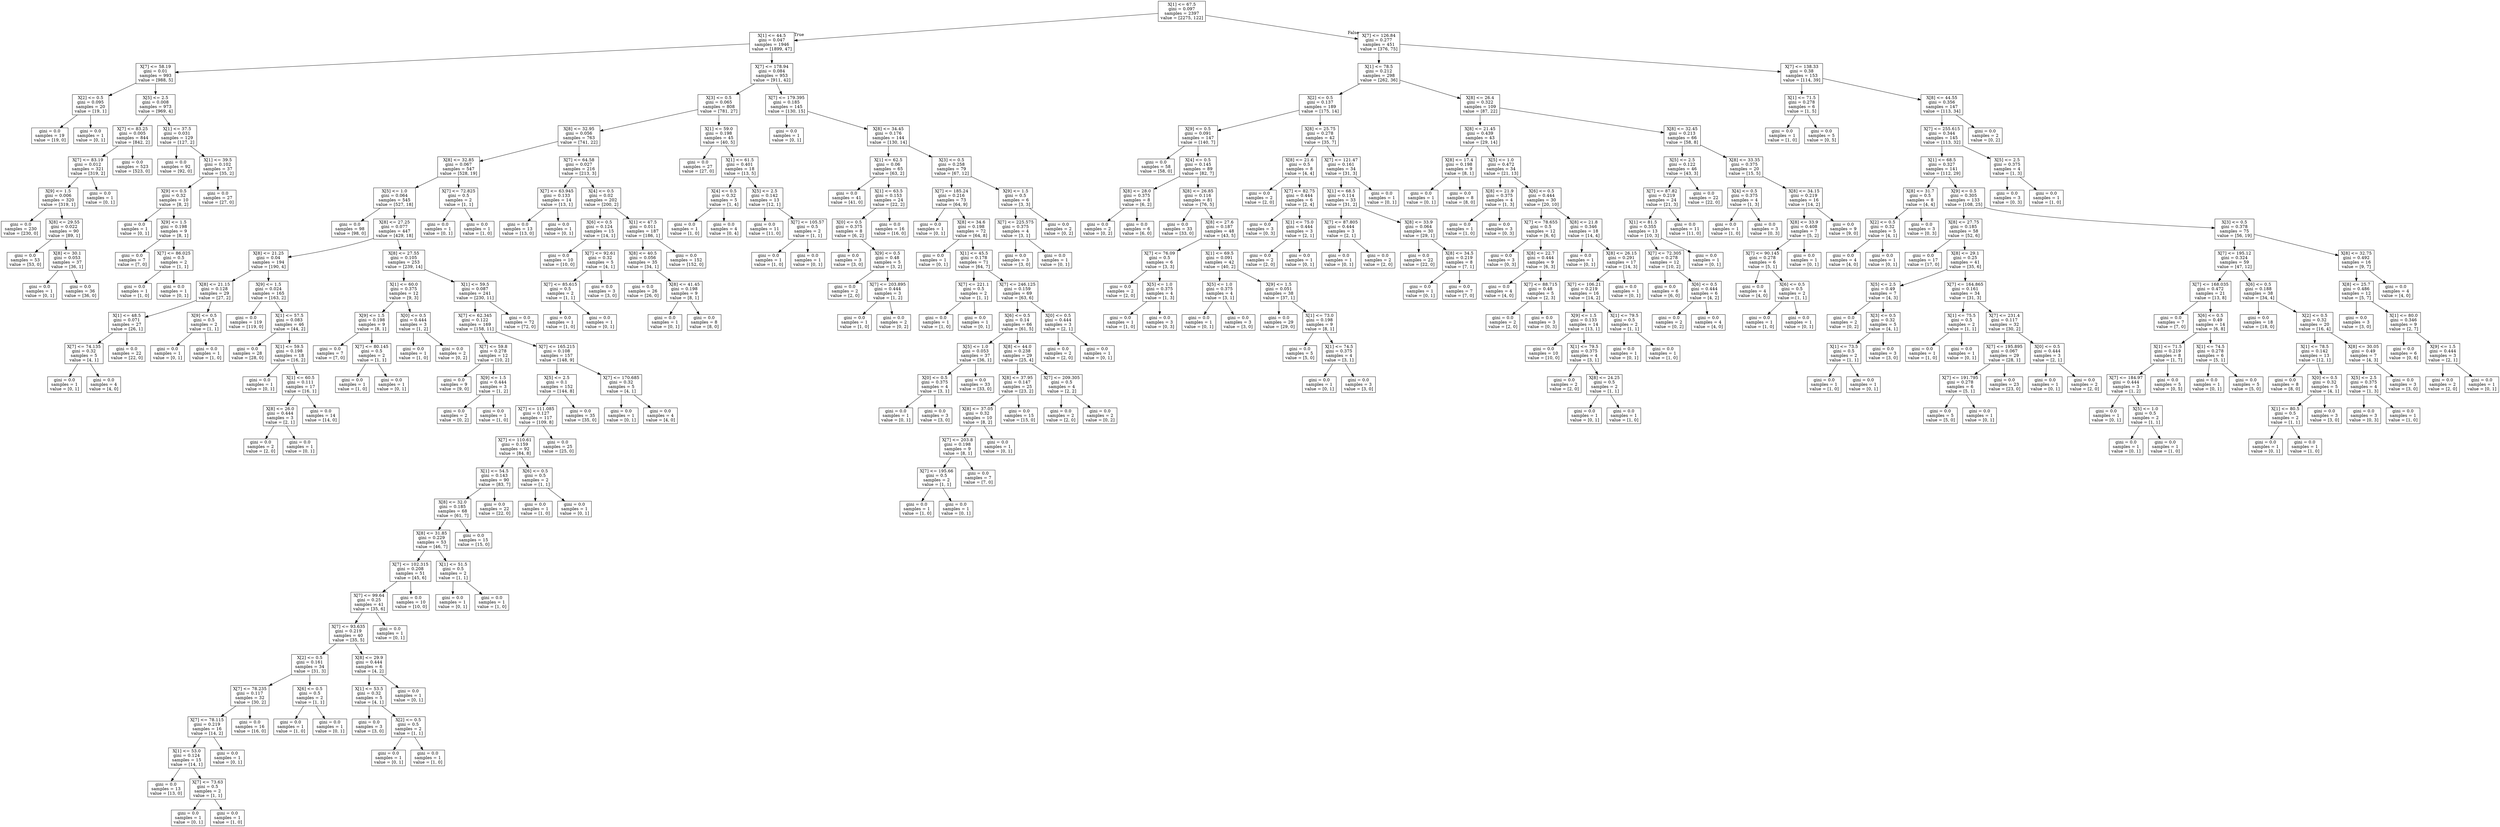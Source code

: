 digraph Tree {
node [shape=box] ;
0 [label="X[1] <= 67.5\ngini = 0.097\nsamples = 2397\nvalue = [2275, 122]"] ;
1 [label="X[1] <= 44.5\ngini = 0.047\nsamples = 1946\nvalue = [1899, 47]"] ;
0 -> 1 [labeldistance=2.5, labelangle=45, headlabel="True"] ;
2 [label="X[7] <= 58.19\ngini = 0.01\nsamples = 993\nvalue = [988, 5]"] ;
1 -> 2 ;
3 [label="X[2] <= 0.5\ngini = 0.095\nsamples = 20\nvalue = [19, 1]"] ;
2 -> 3 ;
4 [label="gini = 0.0\nsamples = 19\nvalue = [19, 0]"] ;
3 -> 4 ;
5 [label="gini = 0.0\nsamples = 1\nvalue = [0, 1]"] ;
3 -> 5 ;
6 [label="X[5] <= 2.5\ngini = 0.008\nsamples = 973\nvalue = [969, 4]"] ;
2 -> 6 ;
7 [label="X[7] <= 83.25\ngini = 0.005\nsamples = 844\nvalue = [842, 2]"] ;
6 -> 7 ;
8 [label="X[7] <= 83.19\ngini = 0.012\nsamples = 321\nvalue = [319, 2]"] ;
7 -> 8 ;
9 [label="X[9] <= 1.5\ngini = 0.006\nsamples = 320\nvalue = [319, 1]"] ;
8 -> 9 ;
10 [label="gini = 0.0\nsamples = 230\nvalue = [230, 0]"] ;
9 -> 10 ;
11 [label="X[8] <= 29.55\ngini = 0.022\nsamples = 90\nvalue = [89, 1]"] ;
9 -> 11 ;
12 [label="gini = 0.0\nsamples = 53\nvalue = [53, 0]"] ;
11 -> 12 ;
13 [label="X[8] <= 30.1\ngini = 0.053\nsamples = 37\nvalue = [36, 1]"] ;
11 -> 13 ;
14 [label="gini = 0.0\nsamples = 1\nvalue = [0, 1]"] ;
13 -> 14 ;
15 [label="gini = 0.0\nsamples = 36\nvalue = [36, 0]"] ;
13 -> 15 ;
16 [label="gini = 0.0\nsamples = 1\nvalue = [0, 1]"] ;
8 -> 16 ;
17 [label="gini = 0.0\nsamples = 523\nvalue = [523, 0]"] ;
7 -> 17 ;
18 [label="X[1] <= 37.5\ngini = 0.031\nsamples = 129\nvalue = [127, 2]"] ;
6 -> 18 ;
19 [label="gini = 0.0\nsamples = 92\nvalue = [92, 0]"] ;
18 -> 19 ;
20 [label="X[1] <= 39.5\ngini = 0.102\nsamples = 37\nvalue = [35, 2]"] ;
18 -> 20 ;
21 [label="X[9] <= 0.5\ngini = 0.32\nsamples = 10\nvalue = [8, 2]"] ;
20 -> 21 ;
22 [label="gini = 0.0\nsamples = 1\nvalue = [0, 1]"] ;
21 -> 22 ;
23 [label="X[9] <= 1.5\ngini = 0.198\nsamples = 9\nvalue = [8, 1]"] ;
21 -> 23 ;
24 [label="gini = 0.0\nsamples = 7\nvalue = [7, 0]"] ;
23 -> 24 ;
25 [label="X[7] <= 86.025\ngini = 0.5\nsamples = 2\nvalue = [1, 1]"] ;
23 -> 25 ;
26 [label="gini = 0.0\nsamples = 1\nvalue = [1, 0]"] ;
25 -> 26 ;
27 [label="gini = 0.0\nsamples = 1\nvalue = [0, 1]"] ;
25 -> 27 ;
28 [label="gini = 0.0\nsamples = 27\nvalue = [27, 0]"] ;
20 -> 28 ;
29 [label="X[7] <= 178.94\ngini = 0.084\nsamples = 953\nvalue = [911, 42]"] ;
1 -> 29 ;
30 [label="X[3] <= 0.5\ngini = 0.065\nsamples = 808\nvalue = [781, 27]"] ;
29 -> 30 ;
31 [label="X[8] <= 32.95\ngini = 0.056\nsamples = 763\nvalue = [741, 22]"] ;
30 -> 31 ;
32 [label="X[8] <= 32.85\ngini = 0.067\nsamples = 547\nvalue = [528, 19]"] ;
31 -> 32 ;
33 [label="X[5] <= 1.0\ngini = 0.064\nsamples = 545\nvalue = [527, 18]"] ;
32 -> 33 ;
34 [label="gini = 0.0\nsamples = 98\nvalue = [98, 0]"] ;
33 -> 34 ;
35 [label="X[8] <= 27.25\ngini = 0.077\nsamples = 447\nvalue = [429, 18]"] ;
33 -> 35 ;
36 [label="X[8] <= 21.25\ngini = 0.04\nsamples = 194\nvalue = [190, 4]"] ;
35 -> 36 ;
37 [label="X[8] <= 21.15\ngini = 0.128\nsamples = 29\nvalue = [27, 2]"] ;
36 -> 37 ;
38 [label="X[1] <= 48.5\ngini = 0.071\nsamples = 27\nvalue = [26, 1]"] ;
37 -> 38 ;
39 [label="X[7] <= 74.135\ngini = 0.32\nsamples = 5\nvalue = [4, 1]"] ;
38 -> 39 ;
40 [label="gini = 0.0\nsamples = 1\nvalue = [0, 1]"] ;
39 -> 40 ;
41 [label="gini = 0.0\nsamples = 4\nvalue = [4, 0]"] ;
39 -> 41 ;
42 [label="gini = 0.0\nsamples = 22\nvalue = [22, 0]"] ;
38 -> 42 ;
43 [label="X[9] <= 0.5\ngini = 0.5\nsamples = 2\nvalue = [1, 1]"] ;
37 -> 43 ;
44 [label="gini = 0.0\nsamples = 1\nvalue = [0, 1]"] ;
43 -> 44 ;
45 [label="gini = 0.0\nsamples = 1\nvalue = [1, 0]"] ;
43 -> 45 ;
46 [label="X[9] <= 1.5\ngini = 0.024\nsamples = 165\nvalue = [163, 2]"] ;
36 -> 46 ;
47 [label="gini = 0.0\nsamples = 119\nvalue = [119, 0]"] ;
46 -> 47 ;
48 [label="X[1] <= 57.5\ngini = 0.083\nsamples = 46\nvalue = [44, 2]"] ;
46 -> 48 ;
49 [label="gini = 0.0\nsamples = 28\nvalue = [28, 0]"] ;
48 -> 49 ;
50 [label="X[1] <= 59.5\ngini = 0.198\nsamples = 18\nvalue = [16, 2]"] ;
48 -> 50 ;
51 [label="gini = 0.0\nsamples = 1\nvalue = [0, 1]"] ;
50 -> 51 ;
52 [label="X[1] <= 60.5\ngini = 0.111\nsamples = 17\nvalue = [16, 1]"] ;
50 -> 52 ;
53 [label="X[8] <= 26.0\ngini = 0.444\nsamples = 3\nvalue = [2, 1]"] ;
52 -> 53 ;
54 [label="gini = 0.0\nsamples = 2\nvalue = [2, 0]"] ;
53 -> 54 ;
55 [label="gini = 0.0\nsamples = 1\nvalue = [0, 1]"] ;
53 -> 55 ;
56 [label="gini = 0.0\nsamples = 14\nvalue = [14, 0]"] ;
52 -> 56 ;
57 [label="X[8] <= 27.55\ngini = 0.105\nsamples = 253\nvalue = [239, 14]"] ;
35 -> 57 ;
58 [label="X[1] <= 60.0\ngini = 0.375\nsamples = 12\nvalue = [9, 3]"] ;
57 -> 58 ;
59 [label="X[9] <= 1.5\ngini = 0.198\nsamples = 9\nvalue = [8, 1]"] ;
58 -> 59 ;
60 [label="gini = 0.0\nsamples = 7\nvalue = [7, 0]"] ;
59 -> 60 ;
61 [label="X[7] <= 80.145\ngini = 0.5\nsamples = 2\nvalue = [1, 1]"] ;
59 -> 61 ;
62 [label="gini = 0.0\nsamples = 1\nvalue = [1, 0]"] ;
61 -> 62 ;
63 [label="gini = 0.0\nsamples = 1\nvalue = [0, 1]"] ;
61 -> 63 ;
64 [label="X[0] <= 0.5\ngini = 0.444\nsamples = 3\nvalue = [1, 2]"] ;
58 -> 64 ;
65 [label="gini = 0.0\nsamples = 1\nvalue = [1, 0]"] ;
64 -> 65 ;
66 [label="gini = 0.0\nsamples = 2\nvalue = [0, 2]"] ;
64 -> 66 ;
67 [label="X[1] <= 59.5\ngini = 0.087\nsamples = 241\nvalue = [230, 11]"] ;
57 -> 67 ;
68 [label="X[7] <= 62.345\ngini = 0.122\nsamples = 169\nvalue = [158, 11]"] ;
67 -> 68 ;
69 [label="X[7] <= 59.8\ngini = 0.278\nsamples = 12\nvalue = [10, 2]"] ;
68 -> 69 ;
70 [label="gini = 0.0\nsamples = 9\nvalue = [9, 0]"] ;
69 -> 70 ;
71 [label="X[9] <= 1.5\ngini = 0.444\nsamples = 3\nvalue = [1, 2]"] ;
69 -> 71 ;
72 [label="gini = 0.0\nsamples = 2\nvalue = [0, 2]"] ;
71 -> 72 ;
73 [label="gini = 0.0\nsamples = 1\nvalue = [1, 0]"] ;
71 -> 73 ;
74 [label="X[7] <= 165.215\ngini = 0.108\nsamples = 157\nvalue = [148, 9]"] ;
68 -> 74 ;
75 [label="X[5] <= 2.5\ngini = 0.1\nsamples = 152\nvalue = [144, 8]"] ;
74 -> 75 ;
76 [label="X[7] <= 111.085\ngini = 0.127\nsamples = 117\nvalue = [109, 8]"] ;
75 -> 76 ;
77 [label="X[7] <= 110.61\ngini = 0.159\nsamples = 92\nvalue = [84, 8]"] ;
76 -> 77 ;
78 [label="X[1] <= 54.5\ngini = 0.143\nsamples = 90\nvalue = [83, 7]"] ;
77 -> 78 ;
79 [label="X[8] <= 32.0\ngini = 0.185\nsamples = 68\nvalue = [61, 7]"] ;
78 -> 79 ;
80 [label="X[8] <= 31.85\ngini = 0.229\nsamples = 53\nvalue = [46, 7]"] ;
79 -> 80 ;
81 [label="X[7] <= 102.315\ngini = 0.208\nsamples = 51\nvalue = [45, 6]"] ;
80 -> 81 ;
82 [label="X[7] <= 99.64\ngini = 0.25\nsamples = 41\nvalue = [35, 6]"] ;
81 -> 82 ;
83 [label="X[7] <= 93.635\ngini = 0.219\nsamples = 40\nvalue = [35, 5]"] ;
82 -> 83 ;
84 [label="X[2] <= 0.5\ngini = 0.161\nsamples = 34\nvalue = [31, 3]"] ;
83 -> 84 ;
85 [label="X[7] <= 78.235\ngini = 0.117\nsamples = 32\nvalue = [30, 2]"] ;
84 -> 85 ;
86 [label="X[7] <= 78.115\ngini = 0.219\nsamples = 16\nvalue = [14, 2]"] ;
85 -> 86 ;
87 [label="X[1] <= 53.0\ngini = 0.124\nsamples = 15\nvalue = [14, 1]"] ;
86 -> 87 ;
88 [label="gini = 0.0\nsamples = 13\nvalue = [13, 0]"] ;
87 -> 88 ;
89 [label="X[7] <= 73.63\ngini = 0.5\nsamples = 2\nvalue = [1, 1]"] ;
87 -> 89 ;
90 [label="gini = 0.0\nsamples = 1\nvalue = [0, 1]"] ;
89 -> 90 ;
91 [label="gini = 0.0\nsamples = 1\nvalue = [1, 0]"] ;
89 -> 91 ;
92 [label="gini = 0.0\nsamples = 1\nvalue = [0, 1]"] ;
86 -> 92 ;
93 [label="gini = 0.0\nsamples = 16\nvalue = [16, 0]"] ;
85 -> 93 ;
94 [label="X[6] <= 0.5\ngini = 0.5\nsamples = 2\nvalue = [1, 1]"] ;
84 -> 94 ;
95 [label="gini = 0.0\nsamples = 1\nvalue = [1, 0]"] ;
94 -> 95 ;
96 [label="gini = 0.0\nsamples = 1\nvalue = [0, 1]"] ;
94 -> 96 ;
97 [label="X[8] <= 29.9\ngini = 0.444\nsamples = 6\nvalue = [4, 2]"] ;
83 -> 97 ;
98 [label="X[1] <= 53.5\ngini = 0.32\nsamples = 5\nvalue = [4, 1]"] ;
97 -> 98 ;
99 [label="gini = 0.0\nsamples = 3\nvalue = [3, 0]"] ;
98 -> 99 ;
100 [label="X[2] <= 0.5\ngini = 0.5\nsamples = 2\nvalue = [1, 1]"] ;
98 -> 100 ;
101 [label="gini = 0.0\nsamples = 1\nvalue = [0, 1]"] ;
100 -> 101 ;
102 [label="gini = 0.0\nsamples = 1\nvalue = [1, 0]"] ;
100 -> 102 ;
103 [label="gini = 0.0\nsamples = 1\nvalue = [0, 1]"] ;
97 -> 103 ;
104 [label="gini = 0.0\nsamples = 1\nvalue = [0, 1]"] ;
82 -> 104 ;
105 [label="gini = 0.0\nsamples = 10\nvalue = [10, 0]"] ;
81 -> 105 ;
106 [label="X[1] <= 51.5\ngini = 0.5\nsamples = 2\nvalue = [1, 1]"] ;
80 -> 106 ;
107 [label="gini = 0.0\nsamples = 1\nvalue = [0, 1]"] ;
106 -> 107 ;
108 [label="gini = 0.0\nsamples = 1\nvalue = [1, 0]"] ;
106 -> 108 ;
109 [label="gini = 0.0\nsamples = 15\nvalue = [15, 0]"] ;
79 -> 109 ;
110 [label="gini = 0.0\nsamples = 22\nvalue = [22, 0]"] ;
78 -> 110 ;
111 [label="X[6] <= 0.5\ngini = 0.5\nsamples = 2\nvalue = [1, 1]"] ;
77 -> 111 ;
112 [label="gini = 0.0\nsamples = 1\nvalue = [1, 0]"] ;
111 -> 112 ;
113 [label="gini = 0.0\nsamples = 1\nvalue = [0, 1]"] ;
111 -> 113 ;
114 [label="gini = 0.0\nsamples = 25\nvalue = [25, 0]"] ;
76 -> 114 ;
115 [label="gini = 0.0\nsamples = 35\nvalue = [35, 0]"] ;
75 -> 115 ;
116 [label="X[7] <= 170.685\ngini = 0.32\nsamples = 5\nvalue = [4, 1]"] ;
74 -> 116 ;
117 [label="gini = 0.0\nsamples = 1\nvalue = [0, 1]"] ;
116 -> 117 ;
118 [label="gini = 0.0\nsamples = 4\nvalue = [4, 0]"] ;
116 -> 118 ;
119 [label="gini = 0.0\nsamples = 72\nvalue = [72, 0]"] ;
67 -> 119 ;
120 [label="X[7] <= 72.825\ngini = 0.5\nsamples = 2\nvalue = [1, 1]"] ;
32 -> 120 ;
121 [label="gini = 0.0\nsamples = 1\nvalue = [0, 1]"] ;
120 -> 121 ;
122 [label="gini = 0.0\nsamples = 1\nvalue = [1, 0]"] ;
120 -> 122 ;
123 [label="X[7] <= 64.58\ngini = 0.027\nsamples = 216\nvalue = [213, 3]"] ;
31 -> 123 ;
124 [label="X[7] <= 63.945\ngini = 0.133\nsamples = 14\nvalue = [13, 1]"] ;
123 -> 124 ;
125 [label="gini = 0.0\nsamples = 13\nvalue = [13, 0]"] ;
124 -> 125 ;
126 [label="gini = 0.0\nsamples = 1\nvalue = [0, 1]"] ;
124 -> 126 ;
127 [label="X[4] <= 0.5\ngini = 0.02\nsamples = 202\nvalue = [200, 2]"] ;
123 -> 127 ;
128 [label="X[6] <= 0.5\ngini = 0.124\nsamples = 15\nvalue = [14, 1]"] ;
127 -> 128 ;
129 [label="gini = 0.0\nsamples = 10\nvalue = [10, 0]"] ;
128 -> 129 ;
130 [label="X[7] <= 92.61\ngini = 0.32\nsamples = 5\nvalue = [4, 1]"] ;
128 -> 130 ;
131 [label="X[7] <= 85.615\ngini = 0.5\nsamples = 2\nvalue = [1, 1]"] ;
130 -> 131 ;
132 [label="gini = 0.0\nsamples = 1\nvalue = [1, 0]"] ;
131 -> 132 ;
133 [label="gini = 0.0\nsamples = 1\nvalue = [0, 1]"] ;
131 -> 133 ;
134 [label="gini = 0.0\nsamples = 3\nvalue = [3, 0]"] ;
130 -> 134 ;
135 [label="X[1] <= 47.5\ngini = 0.011\nsamples = 187\nvalue = [186, 1]"] ;
127 -> 135 ;
136 [label="X[8] <= 40.5\ngini = 0.056\nsamples = 35\nvalue = [34, 1]"] ;
135 -> 136 ;
137 [label="gini = 0.0\nsamples = 26\nvalue = [26, 0]"] ;
136 -> 137 ;
138 [label="X[8] <= 41.45\ngini = 0.198\nsamples = 9\nvalue = [8, 1]"] ;
136 -> 138 ;
139 [label="gini = 0.0\nsamples = 1\nvalue = [0, 1]"] ;
138 -> 139 ;
140 [label="gini = 0.0\nsamples = 8\nvalue = [8, 0]"] ;
138 -> 140 ;
141 [label="gini = 0.0\nsamples = 152\nvalue = [152, 0]"] ;
135 -> 141 ;
142 [label="X[1] <= 59.0\ngini = 0.198\nsamples = 45\nvalue = [40, 5]"] ;
30 -> 142 ;
143 [label="gini = 0.0\nsamples = 27\nvalue = [27, 0]"] ;
142 -> 143 ;
144 [label="X[1] <= 61.5\ngini = 0.401\nsamples = 18\nvalue = [13, 5]"] ;
142 -> 144 ;
145 [label="X[4] <= 0.5\ngini = 0.32\nsamples = 5\nvalue = [1, 4]"] ;
144 -> 145 ;
146 [label="gini = 0.0\nsamples = 1\nvalue = [1, 0]"] ;
145 -> 146 ;
147 [label="gini = 0.0\nsamples = 4\nvalue = [0, 4]"] ;
145 -> 147 ;
148 [label="X[5] <= 2.5\ngini = 0.142\nsamples = 13\nvalue = [12, 1]"] ;
144 -> 148 ;
149 [label="gini = 0.0\nsamples = 11\nvalue = [11, 0]"] ;
148 -> 149 ;
150 [label="X[7] <= 105.57\ngini = 0.5\nsamples = 2\nvalue = [1, 1]"] ;
148 -> 150 ;
151 [label="gini = 0.0\nsamples = 1\nvalue = [1, 0]"] ;
150 -> 151 ;
152 [label="gini = 0.0\nsamples = 1\nvalue = [0, 1]"] ;
150 -> 152 ;
153 [label="X[7] <= 179.395\ngini = 0.185\nsamples = 145\nvalue = [130, 15]"] ;
29 -> 153 ;
154 [label="gini = 0.0\nsamples = 1\nvalue = [0, 1]"] ;
153 -> 154 ;
155 [label="X[8] <= 34.45\ngini = 0.176\nsamples = 144\nvalue = [130, 14]"] ;
153 -> 155 ;
156 [label="X[1] <= 62.5\ngini = 0.06\nsamples = 65\nvalue = [63, 2]"] ;
155 -> 156 ;
157 [label="gini = 0.0\nsamples = 41\nvalue = [41, 0]"] ;
156 -> 157 ;
158 [label="X[1] <= 63.5\ngini = 0.153\nsamples = 24\nvalue = [22, 2]"] ;
156 -> 158 ;
159 [label="X[0] <= 0.5\ngini = 0.375\nsamples = 8\nvalue = [6, 2]"] ;
158 -> 159 ;
160 [label="gini = 0.0\nsamples = 3\nvalue = [3, 0]"] ;
159 -> 160 ;
161 [label="X[9] <= 0.5\ngini = 0.48\nsamples = 5\nvalue = [3, 2]"] ;
159 -> 161 ;
162 [label="gini = 0.0\nsamples = 2\nvalue = [2, 0]"] ;
161 -> 162 ;
163 [label="X[7] <= 203.895\ngini = 0.444\nsamples = 3\nvalue = [1, 2]"] ;
161 -> 163 ;
164 [label="gini = 0.0\nsamples = 1\nvalue = [1, 0]"] ;
163 -> 164 ;
165 [label="gini = 0.0\nsamples = 2\nvalue = [0, 2]"] ;
163 -> 165 ;
166 [label="gini = 0.0\nsamples = 16\nvalue = [16, 0]"] ;
158 -> 166 ;
167 [label="X[3] <= 0.5\ngini = 0.258\nsamples = 79\nvalue = [67, 12]"] ;
155 -> 167 ;
168 [label="X[7] <= 185.24\ngini = 0.216\nsamples = 73\nvalue = [64, 9]"] ;
167 -> 168 ;
169 [label="gini = 0.0\nsamples = 1\nvalue = [0, 1]"] ;
168 -> 169 ;
170 [label="X[8] <= 34.6\ngini = 0.198\nsamples = 72\nvalue = [64, 8]"] ;
168 -> 170 ;
171 [label="gini = 0.0\nsamples = 1\nvalue = [0, 1]"] ;
170 -> 171 ;
172 [label="X[1] <= 45.5\ngini = 0.178\nsamples = 71\nvalue = [64, 7]"] ;
170 -> 172 ;
173 [label="X[7] <= 221.1\ngini = 0.5\nsamples = 2\nvalue = [1, 1]"] ;
172 -> 173 ;
174 [label="gini = 0.0\nsamples = 1\nvalue = [1, 0]"] ;
173 -> 174 ;
175 [label="gini = 0.0\nsamples = 1\nvalue = [0, 1]"] ;
173 -> 175 ;
176 [label="X[7] <= 246.125\ngini = 0.159\nsamples = 69\nvalue = [63, 6]"] ;
172 -> 176 ;
177 [label="X[6] <= 0.5\ngini = 0.14\nsamples = 66\nvalue = [61, 5]"] ;
176 -> 177 ;
178 [label="X[5] <= 1.0\ngini = 0.053\nsamples = 37\nvalue = [36, 1]"] ;
177 -> 178 ;
179 [label="X[0] <= 0.5\ngini = 0.375\nsamples = 4\nvalue = [3, 1]"] ;
178 -> 179 ;
180 [label="gini = 0.0\nsamples = 1\nvalue = [0, 1]"] ;
179 -> 180 ;
181 [label="gini = 0.0\nsamples = 3\nvalue = [3, 0]"] ;
179 -> 181 ;
182 [label="gini = 0.0\nsamples = 33\nvalue = [33, 0]"] ;
178 -> 182 ;
183 [label="X[8] <= 44.0\ngini = 0.238\nsamples = 29\nvalue = [25, 4]"] ;
177 -> 183 ;
184 [label="X[8] <= 37.95\ngini = 0.147\nsamples = 25\nvalue = [23, 2]"] ;
183 -> 184 ;
185 [label="X[8] <= 37.05\ngini = 0.32\nsamples = 10\nvalue = [8, 2]"] ;
184 -> 185 ;
186 [label="X[7] <= 203.8\ngini = 0.198\nsamples = 9\nvalue = [8, 1]"] ;
185 -> 186 ;
187 [label="X[7] <= 195.66\ngini = 0.5\nsamples = 2\nvalue = [1, 1]"] ;
186 -> 187 ;
188 [label="gini = 0.0\nsamples = 1\nvalue = [1, 0]"] ;
187 -> 188 ;
189 [label="gini = 0.0\nsamples = 1\nvalue = [0, 1]"] ;
187 -> 189 ;
190 [label="gini = 0.0\nsamples = 7\nvalue = [7, 0]"] ;
186 -> 190 ;
191 [label="gini = 0.0\nsamples = 1\nvalue = [0, 1]"] ;
185 -> 191 ;
192 [label="gini = 0.0\nsamples = 15\nvalue = [15, 0]"] ;
184 -> 192 ;
193 [label="X[7] <= 209.305\ngini = 0.5\nsamples = 4\nvalue = [2, 2]"] ;
183 -> 193 ;
194 [label="gini = 0.0\nsamples = 2\nvalue = [2, 0]"] ;
193 -> 194 ;
195 [label="gini = 0.0\nsamples = 2\nvalue = [0, 2]"] ;
193 -> 195 ;
196 [label="X[0] <= 0.5\ngini = 0.444\nsamples = 3\nvalue = [2, 1]"] ;
176 -> 196 ;
197 [label="gini = 0.0\nsamples = 2\nvalue = [2, 0]"] ;
196 -> 197 ;
198 [label="gini = 0.0\nsamples = 1\nvalue = [0, 1]"] ;
196 -> 198 ;
199 [label="X[9] <= 1.5\ngini = 0.5\nsamples = 6\nvalue = [3, 3]"] ;
167 -> 199 ;
200 [label="X[7] <= 225.575\ngini = 0.375\nsamples = 4\nvalue = [3, 1]"] ;
199 -> 200 ;
201 [label="gini = 0.0\nsamples = 3\nvalue = [3, 0]"] ;
200 -> 201 ;
202 [label="gini = 0.0\nsamples = 1\nvalue = [0, 1]"] ;
200 -> 202 ;
203 [label="gini = 0.0\nsamples = 2\nvalue = [0, 2]"] ;
199 -> 203 ;
204 [label="X[7] <= 126.84\ngini = 0.277\nsamples = 451\nvalue = [376, 75]"] ;
0 -> 204 [labeldistance=2.5, labelangle=-45, headlabel="False"] ;
205 [label="X[1] <= 78.5\ngini = 0.212\nsamples = 298\nvalue = [262, 36]"] ;
204 -> 205 ;
206 [label="X[2] <= 0.5\ngini = 0.137\nsamples = 189\nvalue = [175, 14]"] ;
205 -> 206 ;
207 [label="X[9] <= 0.5\ngini = 0.091\nsamples = 147\nvalue = [140, 7]"] ;
206 -> 207 ;
208 [label="gini = 0.0\nsamples = 58\nvalue = [58, 0]"] ;
207 -> 208 ;
209 [label="X[4] <= 0.5\ngini = 0.145\nsamples = 89\nvalue = [82, 7]"] ;
207 -> 209 ;
210 [label="X[8] <= 28.0\ngini = 0.375\nsamples = 8\nvalue = [6, 2]"] ;
209 -> 210 ;
211 [label="gini = 0.0\nsamples = 2\nvalue = [0, 2]"] ;
210 -> 211 ;
212 [label="gini = 0.0\nsamples = 6\nvalue = [6, 0]"] ;
210 -> 212 ;
213 [label="X[8] <= 26.85\ngini = 0.116\nsamples = 81\nvalue = [76, 5]"] ;
209 -> 213 ;
214 [label="gini = 0.0\nsamples = 33\nvalue = [33, 0]"] ;
213 -> 214 ;
215 [label="X[8] <= 27.6\ngini = 0.187\nsamples = 48\nvalue = [43, 5]"] ;
213 -> 215 ;
216 [label="X[7] <= 76.09\ngini = 0.5\nsamples = 6\nvalue = [3, 3]"] ;
215 -> 216 ;
217 [label="gini = 0.0\nsamples = 2\nvalue = [2, 0]"] ;
216 -> 217 ;
218 [label="X[5] <= 1.0\ngini = 0.375\nsamples = 4\nvalue = [1, 3]"] ;
216 -> 218 ;
219 [label="gini = 0.0\nsamples = 1\nvalue = [1, 0]"] ;
218 -> 219 ;
220 [label="gini = 0.0\nsamples = 3\nvalue = [0, 3]"] ;
218 -> 220 ;
221 [label="X[1] <= 69.5\ngini = 0.091\nsamples = 42\nvalue = [40, 2]"] ;
215 -> 221 ;
222 [label="X[5] <= 1.0\ngini = 0.375\nsamples = 4\nvalue = [3, 1]"] ;
221 -> 222 ;
223 [label="gini = 0.0\nsamples = 1\nvalue = [0, 1]"] ;
222 -> 223 ;
224 [label="gini = 0.0\nsamples = 3\nvalue = [3, 0]"] ;
222 -> 224 ;
225 [label="X[9] <= 1.5\ngini = 0.051\nsamples = 38\nvalue = [37, 1]"] ;
221 -> 225 ;
226 [label="gini = 0.0\nsamples = 29\nvalue = [29, 0]"] ;
225 -> 226 ;
227 [label="X[1] <= 73.0\ngini = 0.198\nsamples = 9\nvalue = [8, 1]"] ;
225 -> 227 ;
228 [label="gini = 0.0\nsamples = 5\nvalue = [5, 0]"] ;
227 -> 228 ;
229 [label="X[1] <= 74.5\ngini = 0.375\nsamples = 4\nvalue = [3, 1]"] ;
227 -> 229 ;
230 [label="gini = 0.0\nsamples = 1\nvalue = [0, 1]"] ;
229 -> 230 ;
231 [label="gini = 0.0\nsamples = 3\nvalue = [3, 0]"] ;
229 -> 231 ;
232 [label="X[8] <= 25.75\ngini = 0.278\nsamples = 42\nvalue = [35, 7]"] ;
206 -> 232 ;
233 [label="X[8] <= 21.6\ngini = 0.5\nsamples = 8\nvalue = [4, 4]"] ;
232 -> 233 ;
234 [label="gini = 0.0\nsamples = 2\nvalue = [2, 0]"] ;
233 -> 234 ;
235 [label="X[7] <= 82.75\ngini = 0.444\nsamples = 6\nvalue = [2, 4]"] ;
233 -> 235 ;
236 [label="gini = 0.0\nsamples = 3\nvalue = [0, 3]"] ;
235 -> 236 ;
237 [label="X[1] <= 75.0\ngini = 0.444\nsamples = 3\nvalue = [2, 1]"] ;
235 -> 237 ;
238 [label="gini = 0.0\nsamples = 2\nvalue = [2, 0]"] ;
237 -> 238 ;
239 [label="gini = 0.0\nsamples = 1\nvalue = [0, 1]"] ;
237 -> 239 ;
240 [label="X[7] <= 121.47\ngini = 0.161\nsamples = 34\nvalue = [31, 3]"] ;
232 -> 240 ;
241 [label="X[1] <= 68.5\ngini = 0.114\nsamples = 33\nvalue = [31, 2]"] ;
240 -> 241 ;
242 [label="X[7] <= 87.805\ngini = 0.444\nsamples = 3\nvalue = [2, 1]"] ;
241 -> 242 ;
243 [label="gini = 0.0\nsamples = 1\nvalue = [0, 1]"] ;
242 -> 243 ;
244 [label="gini = 0.0\nsamples = 2\nvalue = [2, 0]"] ;
242 -> 244 ;
245 [label="X[8] <= 33.9\ngini = 0.064\nsamples = 30\nvalue = [29, 1]"] ;
241 -> 245 ;
246 [label="gini = 0.0\nsamples = 22\nvalue = [22, 0]"] ;
245 -> 246 ;
247 [label="X[8] <= 34.5\ngini = 0.219\nsamples = 8\nvalue = [7, 1]"] ;
245 -> 247 ;
248 [label="gini = 0.0\nsamples = 1\nvalue = [0, 1]"] ;
247 -> 248 ;
249 [label="gini = 0.0\nsamples = 7\nvalue = [7, 0]"] ;
247 -> 249 ;
250 [label="gini = 0.0\nsamples = 1\nvalue = [0, 1]"] ;
240 -> 250 ;
251 [label="X[8] <= 26.4\ngini = 0.322\nsamples = 109\nvalue = [87, 22]"] ;
205 -> 251 ;
252 [label="X[8] <= 21.45\ngini = 0.439\nsamples = 43\nvalue = [29, 14]"] ;
251 -> 252 ;
253 [label="X[8] <= 17.4\ngini = 0.198\nsamples = 9\nvalue = [8, 1]"] ;
252 -> 253 ;
254 [label="gini = 0.0\nsamples = 1\nvalue = [0, 1]"] ;
253 -> 254 ;
255 [label="gini = 0.0\nsamples = 8\nvalue = [8, 0]"] ;
253 -> 255 ;
256 [label="X[5] <= 1.0\ngini = 0.472\nsamples = 34\nvalue = [21, 13]"] ;
252 -> 256 ;
257 [label="X[8] <= 21.9\ngini = 0.375\nsamples = 4\nvalue = [1, 3]"] ;
256 -> 257 ;
258 [label="gini = 0.0\nsamples = 1\nvalue = [1, 0]"] ;
257 -> 258 ;
259 [label="gini = 0.0\nsamples = 3\nvalue = [0, 3]"] ;
257 -> 259 ;
260 [label="X[6] <= 0.5\ngini = 0.444\nsamples = 30\nvalue = [20, 10]"] ;
256 -> 260 ;
261 [label="X[7] <= 78.655\ngini = 0.5\nsamples = 12\nvalue = [6, 6]"] ;
260 -> 261 ;
262 [label="gini = 0.0\nsamples = 3\nvalue = [0, 3]"] ;
261 -> 262 ;
263 [label="X[8] <= 22.7\ngini = 0.444\nsamples = 9\nvalue = [6, 3]"] ;
261 -> 263 ;
264 [label="gini = 0.0\nsamples = 4\nvalue = [4, 0]"] ;
263 -> 264 ;
265 [label="X[7] <= 88.715\ngini = 0.48\nsamples = 5\nvalue = [2, 3]"] ;
263 -> 265 ;
266 [label="gini = 0.0\nsamples = 2\nvalue = [2, 0]"] ;
265 -> 266 ;
267 [label="gini = 0.0\nsamples = 3\nvalue = [0, 3]"] ;
265 -> 267 ;
268 [label="X[8] <= 21.8\ngini = 0.346\nsamples = 18\nvalue = [14, 4]"] ;
260 -> 268 ;
269 [label="gini = 0.0\nsamples = 1\nvalue = [0, 1]"] ;
268 -> 269 ;
270 [label="X[8] <= 26.15\ngini = 0.291\nsamples = 17\nvalue = [14, 3]"] ;
268 -> 270 ;
271 [label="X[7] <= 106.21\ngini = 0.219\nsamples = 16\nvalue = [14, 2]"] ;
270 -> 271 ;
272 [label="X[9] <= 1.5\ngini = 0.133\nsamples = 14\nvalue = [13, 1]"] ;
271 -> 272 ;
273 [label="gini = 0.0\nsamples = 10\nvalue = [10, 0]"] ;
272 -> 273 ;
274 [label="X[1] <= 79.5\ngini = 0.375\nsamples = 4\nvalue = [3, 1]"] ;
272 -> 274 ;
275 [label="gini = 0.0\nsamples = 2\nvalue = [2, 0]"] ;
274 -> 275 ;
276 [label="X[8] <= 24.25\ngini = 0.5\nsamples = 2\nvalue = [1, 1]"] ;
274 -> 276 ;
277 [label="gini = 0.0\nsamples = 1\nvalue = [0, 1]"] ;
276 -> 277 ;
278 [label="gini = 0.0\nsamples = 1\nvalue = [1, 0]"] ;
276 -> 278 ;
279 [label="X[1] <= 79.5\ngini = 0.5\nsamples = 2\nvalue = [1, 1]"] ;
271 -> 279 ;
280 [label="gini = 0.0\nsamples = 1\nvalue = [0, 1]"] ;
279 -> 280 ;
281 [label="gini = 0.0\nsamples = 1\nvalue = [1, 0]"] ;
279 -> 281 ;
282 [label="gini = 0.0\nsamples = 1\nvalue = [0, 1]"] ;
270 -> 282 ;
283 [label="X[8] <= 32.45\ngini = 0.213\nsamples = 66\nvalue = [58, 8]"] ;
251 -> 283 ;
284 [label="X[5] <= 2.5\ngini = 0.122\nsamples = 46\nvalue = [43, 3]"] ;
283 -> 284 ;
285 [label="X[7] <= 87.82\ngini = 0.219\nsamples = 24\nvalue = [21, 3]"] ;
284 -> 285 ;
286 [label="X[1] <= 81.5\ngini = 0.355\nsamples = 13\nvalue = [10, 3]"] ;
285 -> 286 ;
287 [label="X[7] <= 72.305\ngini = 0.278\nsamples = 12\nvalue = [10, 2]"] ;
286 -> 287 ;
288 [label="gini = 0.0\nsamples = 6\nvalue = [6, 0]"] ;
287 -> 288 ;
289 [label="X[6] <= 0.5\ngini = 0.444\nsamples = 6\nvalue = [4, 2]"] ;
287 -> 289 ;
290 [label="gini = 0.0\nsamples = 2\nvalue = [0, 2]"] ;
289 -> 290 ;
291 [label="gini = 0.0\nsamples = 4\nvalue = [4, 0]"] ;
289 -> 291 ;
292 [label="gini = 0.0\nsamples = 1\nvalue = [0, 1]"] ;
286 -> 292 ;
293 [label="gini = 0.0\nsamples = 11\nvalue = [11, 0]"] ;
285 -> 293 ;
294 [label="gini = 0.0\nsamples = 22\nvalue = [22, 0]"] ;
284 -> 294 ;
295 [label="X[8] <= 33.35\ngini = 0.375\nsamples = 20\nvalue = [15, 5]"] ;
283 -> 295 ;
296 [label="X[4] <= 0.5\ngini = 0.375\nsamples = 4\nvalue = [1, 3]"] ;
295 -> 296 ;
297 [label="gini = 0.0\nsamples = 1\nvalue = [1, 0]"] ;
296 -> 297 ;
298 [label="gini = 0.0\nsamples = 3\nvalue = [0, 3]"] ;
296 -> 298 ;
299 [label="X[8] <= 34.15\ngini = 0.219\nsamples = 16\nvalue = [14, 2]"] ;
295 -> 299 ;
300 [label="X[8] <= 33.9\ngini = 0.408\nsamples = 7\nvalue = [5, 2]"] ;
299 -> 300 ;
301 [label="X[7] <= 90.145\ngini = 0.278\nsamples = 6\nvalue = [5, 1]"] ;
300 -> 301 ;
302 [label="gini = 0.0\nsamples = 4\nvalue = [4, 0]"] ;
301 -> 302 ;
303 [label="X[6] <= 0.5\ngini = 0.5\nsamples = 2\nvalue = [1, 1]"] ;
301 -> 303 ;
304 [label="gini = 0.0\nsamples = 1\nvalue = [1, 0]"] ;
303 -> 304 ;
305 [label="gini = 0.0\nsamples = 1\nvalue = [0, 1]"] ;
303 -> 305 ;
306 [label="gini = 0.0\nsamples = 1\nvalue = [0, 1]"] ;
300 -> 306 ;
307 [label="gini = 0.0\nsamples = 9\nvalue = [9, 0]"] ;
299 -> 307 ;
308 [label="X[7] <= 138.33\ngini = 0.38\nsamples = 153\nvalue = [114, 39]"] ;
204 -> 308 ;
309 [label="X[1] <= 71.5\ngini = 0.278\nsamples = 6\nvalue = [1, 5]"] ;
308 -> 309 ;
310 [label="gini = 0.0\nsamples = 1\nvalue = [1, 0]"] ;
309 -> 310 ;
311 [label="gini = 0.0\nsamples = 5\nvalue = [0, 5]"] ;
309 -> 311 ;
312 [label="X[8] <= 44.55\ngini = 0.356\nsamples = 147\nvalue = [113, 34]"] ;
308 -> 312 ;
313 [label="X[7] <= 255.615\ngini = 0.344\nsamples = 145\nvalue = [113, 32]"] ;
312 -> 313 ;
314 [label="X[1] <= 68.5\ngini = 0.327\nsamples = 141\nvalue = [112, 29]"] ;
313 -> 314 ;
315 [label="X[8] <= 31.7\ngini = 0.5\nsamples = 8\nvalue = [4, 4]"] ;
314 -> 315 ;
316 [label="X[2] <= 0.5\ngini = 0.32\nsamples = 5\nvalue = [4, 1]"] ;
315 -> 316 ;
317 [label="gini = 0.0\nsamples = 4\nvalue = [4, 0]"] ;
316 -> 317 ;
318 [label="gini = 0.0\nsamples = 1\nvalue = [0, 1]"] ;
316 -> 318 ;
319 [label="gini = 0.0\nsamples = 3\nvalue = [0, 3]"] ;
315 -> 319 ;
320 [label="X[9] <= 0.5\ngini = 0.305\nsamples = 133\nvalue = [108, 25]"] ;
314 -> 320 ;
321 [label="X[8] <= 27.75\ngini = 0.185\nsamples = 58\nvalue = [52, 6]"] ;
320 -> 321 ;
322 [label="gini = 0.0\nsamples = 17\nvalue = [17, 0]"] ;
321 -> 322 ;
323 [label="X[8] <= 29.1\ngini = 0.25\nsamples = 41\nvalue = [35, 6]"] ;
321 -> 323 ;
324 [label="X[5] <= 2.5\ngini = 0.49\nsamples = 7\nvalue = [4, 3]"] ;
323 -> 324 ;
325 [label="gini = 0.0\nsamples = 2\nvalue = [0, 2]"] ;
324 -> 325 ;
326 [label="X[3] <= 0.5\ngini = 0.32\nsamples = 5\nvalue = [4, 1]"] ;
324 -> 326 ;
327 [label="X[1] <= 73.5\ngini = 0.5\nsamples = 2\nvalue = [1, 1]"] ;
326 -> 327 ;
328 [label="gini = 0.0\nsamples = 1\nvalue = [1, 0]"] ;
327 -> 328 ;
329 [label="gini = 0.0\nsamples = 1\nvalue = [0, 1]"] ;
327 -> 329 ;
330 [label="gini = 0.0\nsamples = 3\nvalue = [3, 0]"] ;
326 -> 330 ;
331 [label="X[7] <= 164.865\ngini = 0.161\nsamples = 34\nvalue = [31, 3]"] ;
323 -> 331 ;
332 [label="X[1] <= 75.5\ngini = 0.5\nsamples = 2\nvalue = [1, 1]"] ;
331 -> 332 ;
333 [label="gini = 0.0\nsamples = 1\nvalue = [1, 0]"] ;
332 -> 333 ;
334 [label="gini = 0.0\nsamples = 1\nvalue = [0, 1]"] ;
332 -> 334 ;
335 [label="X[7] <= 231.4\ngini = 0.117\nsamples = 32\nvalue = [30, 2]"] ;
331 -> 335 ;
336 [label="X[7] <= 195.895\ngini = 0.067\nsamples = 29\nvalue = [28, 1]"] ;
335 -> 336 ;
337 [label="X[7] <= 191.795\ngini = 0.278\nsamples = 6\nvalue = [5, 1]"] ;
336 -> 337 ;
338 [label="gini = 0.0\nsamples = 5\nvalue = [5, 0]"] ;
337 -> 338 ;
339 [label="gini = 0.0\nsamples = 1\nvalue = [0, 1]"] ;
337 -> 339 ;
340 [label="gini = 0.0\nsamples = 23\nvalue = [23, 0]"] ;
336 -> 340 ;
341 [label="X[0] <= 0.5\ngini = 0.444\nsamples = 3\nvalue = [2, 1]"] ;
335 -> 341 ;
342 [label="gini = 0.0\nsamples = 1\nvalue = [0, 1]"] ;
341 -> 342 ;
343 [label="gini = 0.0\nsamples = 2\nvalue = [2, 0]"] ;
341 -> 343 ;
344 [label="X[3] <= 0.5\ngini = 0.378\nsamples = 75\nvalue = [56, 19]"] ;
320 -> 344 ;
345 [label="X[7] <= 195.12\ngini = 0.324\nsamples = 59\nvalue = [47, 12]"] ;
344 -> 345 ;
346 [label="X[7] <= 168.035\ngini = 0.472\nsamples = 21\nvalue = [13, 8]"] ;
345 -> 346 ;
347 [label="gini = 0.0\nsamples = 7\nvalue = [7, 0]"] ;
346 -> 347 ;
348 [label="X[6] <= 0.5\ngini = 0.49\nsamples = 14\nvalue = [6, 8]"] ;
346 -> 348 ;
349 [label="X[1] <= 71.5\ngini = 0.219\nsamples = 8\nvalue = [1, 7]"] ;
348 -> 349 ;
350 [label="X[7] <= 184.97\ngini = 0.444\nsamples = 3\nvalue = [1, 2]"] ;
349 -> 350 ;
351 [label="gini = 0.0\nsamples = 1\nvalue = [0, 1]"] ;
350 -> 351 ;
352 [label="X[5] <= 1.0\ngini = 0.5\nsamples = 2\nvalue = [1, 1]"] ;
350 -> 352 ;
353 [label="gini = 0.0\nsamples = 1\nvalue = [0, 1]"] ;
352 -> 353 ;
354 [label="gini = 0.0\nsamples = 1\nvalue = [1, 0]"] ;
352 -> 354 ;
355 [label="gini = 0.0\nsamples = 5\nvalue = [0, 5]"] ;
349 -> 355 ;
356 [label="X[1] <= 74.5\ngini = 0.278\nsamples = 6\nvalue = [5, 1]"] ;
348 -> 356 ;
357 [label="gini = 0.0\nsamples = 1\nvalue = [0, 1]"] ;
356 -> 357 ;
358 [label="gini = 0.0\nsamples = 5\nvalue = [5, 0]"] ;
356 -> 358 ;
359 [label="X[6] <= 0.5\ngini = 0.188\nsamples = 38\nvalue = [34, 4]"] ;
345 -> 359 ;
360 [label="gini = 0.0\nsamples = 18\nvalue = [18, 0]"] ;
359 -> 360 ;
361 [label="X[2] <= 0.5\ngini = 0.32\nsamples = 20\nvalue = [16, 4]"] ;
359 -> 361 ;
362 [label="X[1] <= 78.5\ngini = 0.142\nsamples = 13\nvalue = [12, 1]"] ;
361 -> 362 ;
363 [label="gini = 0.0\nsamples = 8\nvalue = [8, 0]"] ;
362 -> 363 ;
364 [label="X[0] <= 0.5\ngini = 0.32\nsamples = 5\nvalue = [4, 1]"] ;
362 -> 364 ;
365 [label="X[1] <= 80.5\ngini = 0.5\nsamples = 2\nvalue = [1, 1]"] ;
364 -> 365 ;
366 [label="gini = 0.0\nsamples = 1\nvalue = [0, 1]"] ;
365 -> 366 ;
367 [label="gini = 0.0\nsamples = 1\nvalue = [1, 0]"] ;
365 -> 367 ;
368 [label="gini = 0.0\nsamples = 3\nvalue = [3, 0]"] ;
364 -> 368 ;
369 [label="X[8] <= 30.05\ngini = 0.49\nsamples = 7\nvalue = [4, 3]"] ;
361 -> 369 ;
370 [label="X[5] <= 2.5\ngini = 0.375\nsamples = 4\nvalue = [1, 3]"] ;
369 -> 370 ;
371 [label="gini = 0.0\nsamples = 3\nvalue = [0, 3]"] ;
370 -> 371 ;
372 [label="gini = 0.0\nsamples = 1\nvalue = [1, 0]"] ;
370 -> 372 ;
373 [label="gini = 0.0\nsamples = 3\nvalue = [3, 0]"] ;
369 -> 373 ;
374 [label="X[8] <= 32.75\ngini = 0.492\nsamples = 16\nvalue = [9, 7]"] ;
344 -> 374 ;
375 [label="X[8] <= 25.7\ngini = 0.486\nsamples = 12\nvalue = [5, 7]"] ;
374 -> 375 ;
376 [label="gini = 0.0\nsamples = 3\nvalue = [3, 0]"] ;
375 -> 376 ;
377 [label="X[1] <= 80.0\ngini = 0.346\nsamples = 9\nvalue = [2, 7]"] ;
375 -> 377 ;
378 [label="gini = 0.0\nsamples = 6\nvalue = [0, 6]"] ;
377 -> 378 ;
379 [label="X[9] <= 1.5\ngini = 0.444\nsamples = 3\nvalue = [2, 1]"] ;
377 -> 379 ;
380 [label="gini = 0.0\nsamples = 2\nvalue = [2, 0]"] ;
379 -> 380 ;
381 [label="gini = 0.0\nsamples = 1\nvalue = [0, 1]"] ;
379 -> 381 ;
382 [label="gini = 0.0\nsamples = 4\nvalue = [4, 0]"] ;
374 -> 382 ;
383 [label="X[5] <= 2.5\ngini = 0.375\nsamples = 4\nvalue = [1, 3]"] ;
313 -> 383 ;
384 [label="gini = 0.0\nsamples = 3\nvalue = [0, 3]"] ;
383 -> 384 ;
385 [label="gini = 0.0\nsamples = 1\nvalue = [1, 0]"] ;
383 -> 385 ;
386 [label="gini = 0.0\nsamples = 2\nvalue = [0, 2]"] ;
312 -> 386 ;
}